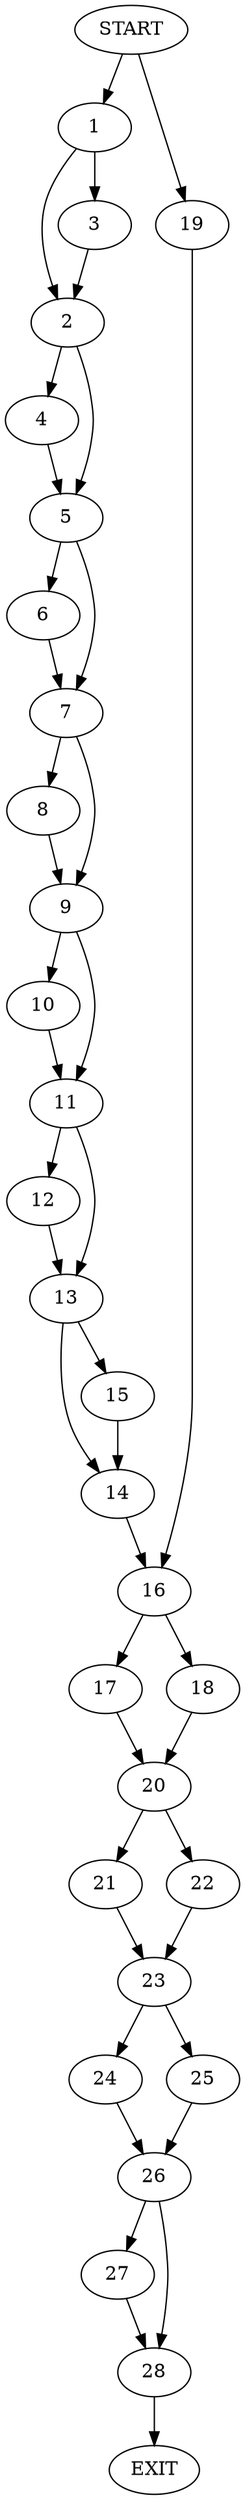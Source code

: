 digraph {
0 [label="START"]
29 [label="EXIT"]
0 -> 1
1 -> 2
1 -> 3
3 -> 2
2 -> 4
2 -> 5
4 -> 5
5 -> 6
5 -> 7
6 -> 7
7 -> 8
7 -> 9
8 -> 9
9 -> 10
9 -> 11
11 -> 12
11 -> 13
10 -> 11
13 -> 14
13 -> 15
12 -> 13
14 -> 16
15 -> 14
16 -> 17
16 -> 18
0 -> 19
19 -> 16
17 -> 20
18 -> 20
20 -> 21
20 -> 22
21 -> 23
22 -> 23
23 -> 24
23 -> 25
24 -> 26
25 -> 26
26 -> 27
26 -> 28
27 -> 28
28 -> 29
}
